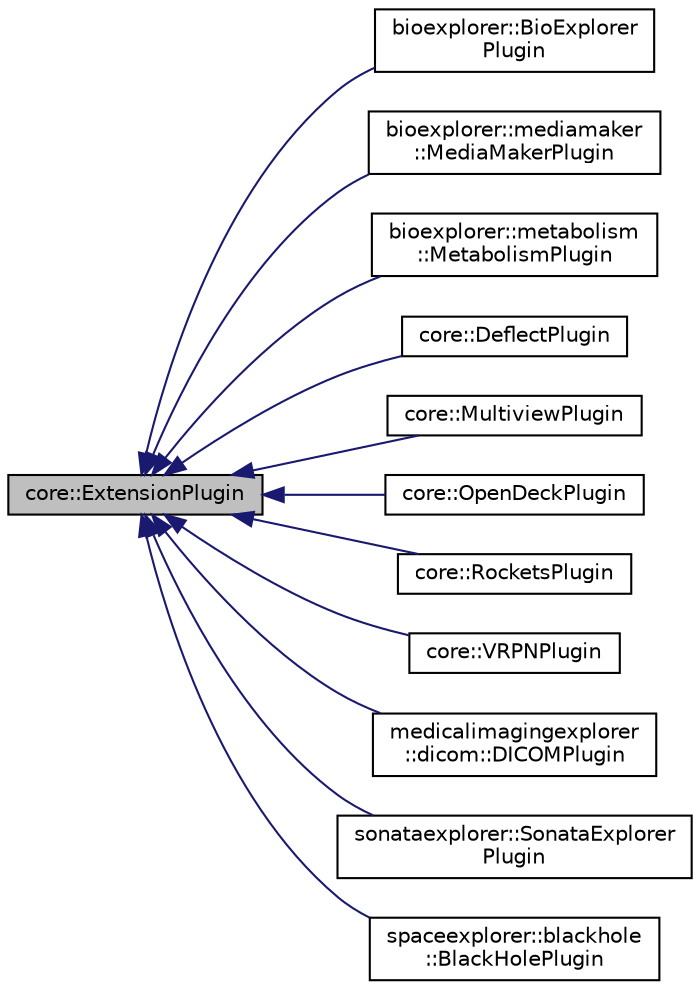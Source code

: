 digraph "core::ExtensionPlugin"
{
 // LATEX_PDF_SIZE
  edge [fontname="Helvetica",fontsize="10",labelfontname="Helvetica",labelfontsize="10"];
  node [fontname="Helvetica",fontsize="10",shape=record];
  rankdir="LR";
  Node1 [label="core::ExtensionPlugin",height=0.2,width=0.4,color="black", fillcolor="grey75", style="filled", fontcolor="black",tooltip=" "];
  Node1 -> Node2 [dir="back",color="midnightblue",fontsize="10",style="solid",fontname="Helvetica"];
  Node2 [label="bioexplorer::BioExplorer\lPlugin",height=0.2,width=0.4,color="black", fillcolor="white", style="filled",URL="$d7/d7b/classbioexplorer_1_1BioExplorerPlugin.html",tooltip="This class implements the BioExplorer plugin."];
  Node1 -> Node3 [dir="back",color="midnightblue",fontsize="10",style="solid",fontname="Helvetica"];
  Node3 [label="bioexplorer::mediamaker\l::MediaMakerPlugin",height=0.2,width=0.4,color="black", fillcolor="white", style="filled",URL="$d0/dc7/classbioexplorer_1_1mediamaker_1_1MediaMakerPlugin.html",tooltip="This class implements the Media Maker plugin for Core."];
  Node1 -> Node4 [dir="back",color="midnightblue",fontsize="10",style="solid",fontname="Helvetica"];
  Node4 [label="bioexplorer::metabolism\l::MetabolismPlugin",height=0.2,width=0.4,color="black", fillcolor="white", style="filled",URL="$d6/de6/classbioexplorer_1_1metabolism_1_1MetabolismPlugin.html",tooltip="This class implements the MetabolismPlugin plugin."];
  Node1 -> Node5 [dir="back",color="midnightblue",fontsize="10",style="solid",fontname="Helvetica"];
  Node5 [label="core::DeflectPlugin",height=0.2,width=0.4,color="black", fillcolor="white", style="filled",URL="$da/d23/classcore_1_1DeflectPlugin.html",tooltip=" "];
  Node1 -> Node6 [dir="back",color="midnightblue",fontsize="10",style="solid",fontname="Helvetica"];
  Node6 [label="core::MultiviewPlugin",height=0.2,width=0.4,color="black", fillcolor="white", style="filled",URL="$d8/d2e/classcore_1_1MultiviewPlugin.html",tooltip=" "];
  Node1 -> Node7 [dir="back",color="midnightblue",fontsize="10",style="solid",fontname="Helvetica"];
  Node7 [label="core::OpenDeckPlugin",height=0.2,width=0.4,color="black", fillcolor="white", style="filled",URL="$d9/d72/classcore_1_1OpenDeckPlugin.html",tooltip=" "];
  Node1 -> Node8 [dir="back",color="midnightblue",fontsize="10",style="solid",fontname="Helvetica"];
  Node8 [label="core::RocketsPlugin",height=0.2,width=0.4,color="black", fillcolor="white", style="filled",URL="$d1/dfb/classcore_1_1RocketsPlugin.html",tooltip=" "];
  Node1 -> Node9 [dir="back",color="midnightblue",fontsize="10",style="solid",fontname="Helvetica"];
  Node9 [label="core::VRPNPlugin",height=0.2,width=0.4,color="black", fillcolor="white", style="filled",URL="$d5/d90/classcore_1_1VRPNPlugin.html",tooltip=" "];
  Node1 -> Node10 [dir="back",color="midnightblue",fontsize="10",style="solid",fontname="Helvetica"];
  Node10 [label="medicalimagingexplorer\l::dicom::DICOMPlugin",height=0.2,width=0.4,color="black", fillcolor="white", style="filled",URL="$dc/d91/classmedicalimagingexplorer_1_1dicom_1_1DICOMPlugin.html",tooltip="The DICOM plugin class manages the loading of DICOM datasets."];
  Node1 -> Node11 [dir="back",color="midnightblue",fontsize="10",style="solid",fontname="Helvetica"];
  Node11 [label="sonataexplorer::SonataExplorer\lPlugin",height=0.2,width=0.4,color="black", fillcolor="white", style="filled",URL="$d6/d43/classsonataexplorer_1_1SonataExplorerPlugin.html",tooltip="The SonataExplorerPlugin class manages the loading and visualization of the Blue Brain Project micro-..."];
  Node1 -> Node12 [dir="back",color="midnightblue",fontsize="10",style="solid",fontname="Helvetica"];
  Node12 [label="spaceexplorer::blackhole\l::BlackHolePlugin",height=0.2,width=0.4,color="black", fillcolor="white", style="filled",URL="$d1/d16/classspaceexplorer_1_1blackhole_1_1BlackHolePlugin.html",tooltip="This class implements the BlackHolePlugin plugin."];
}
